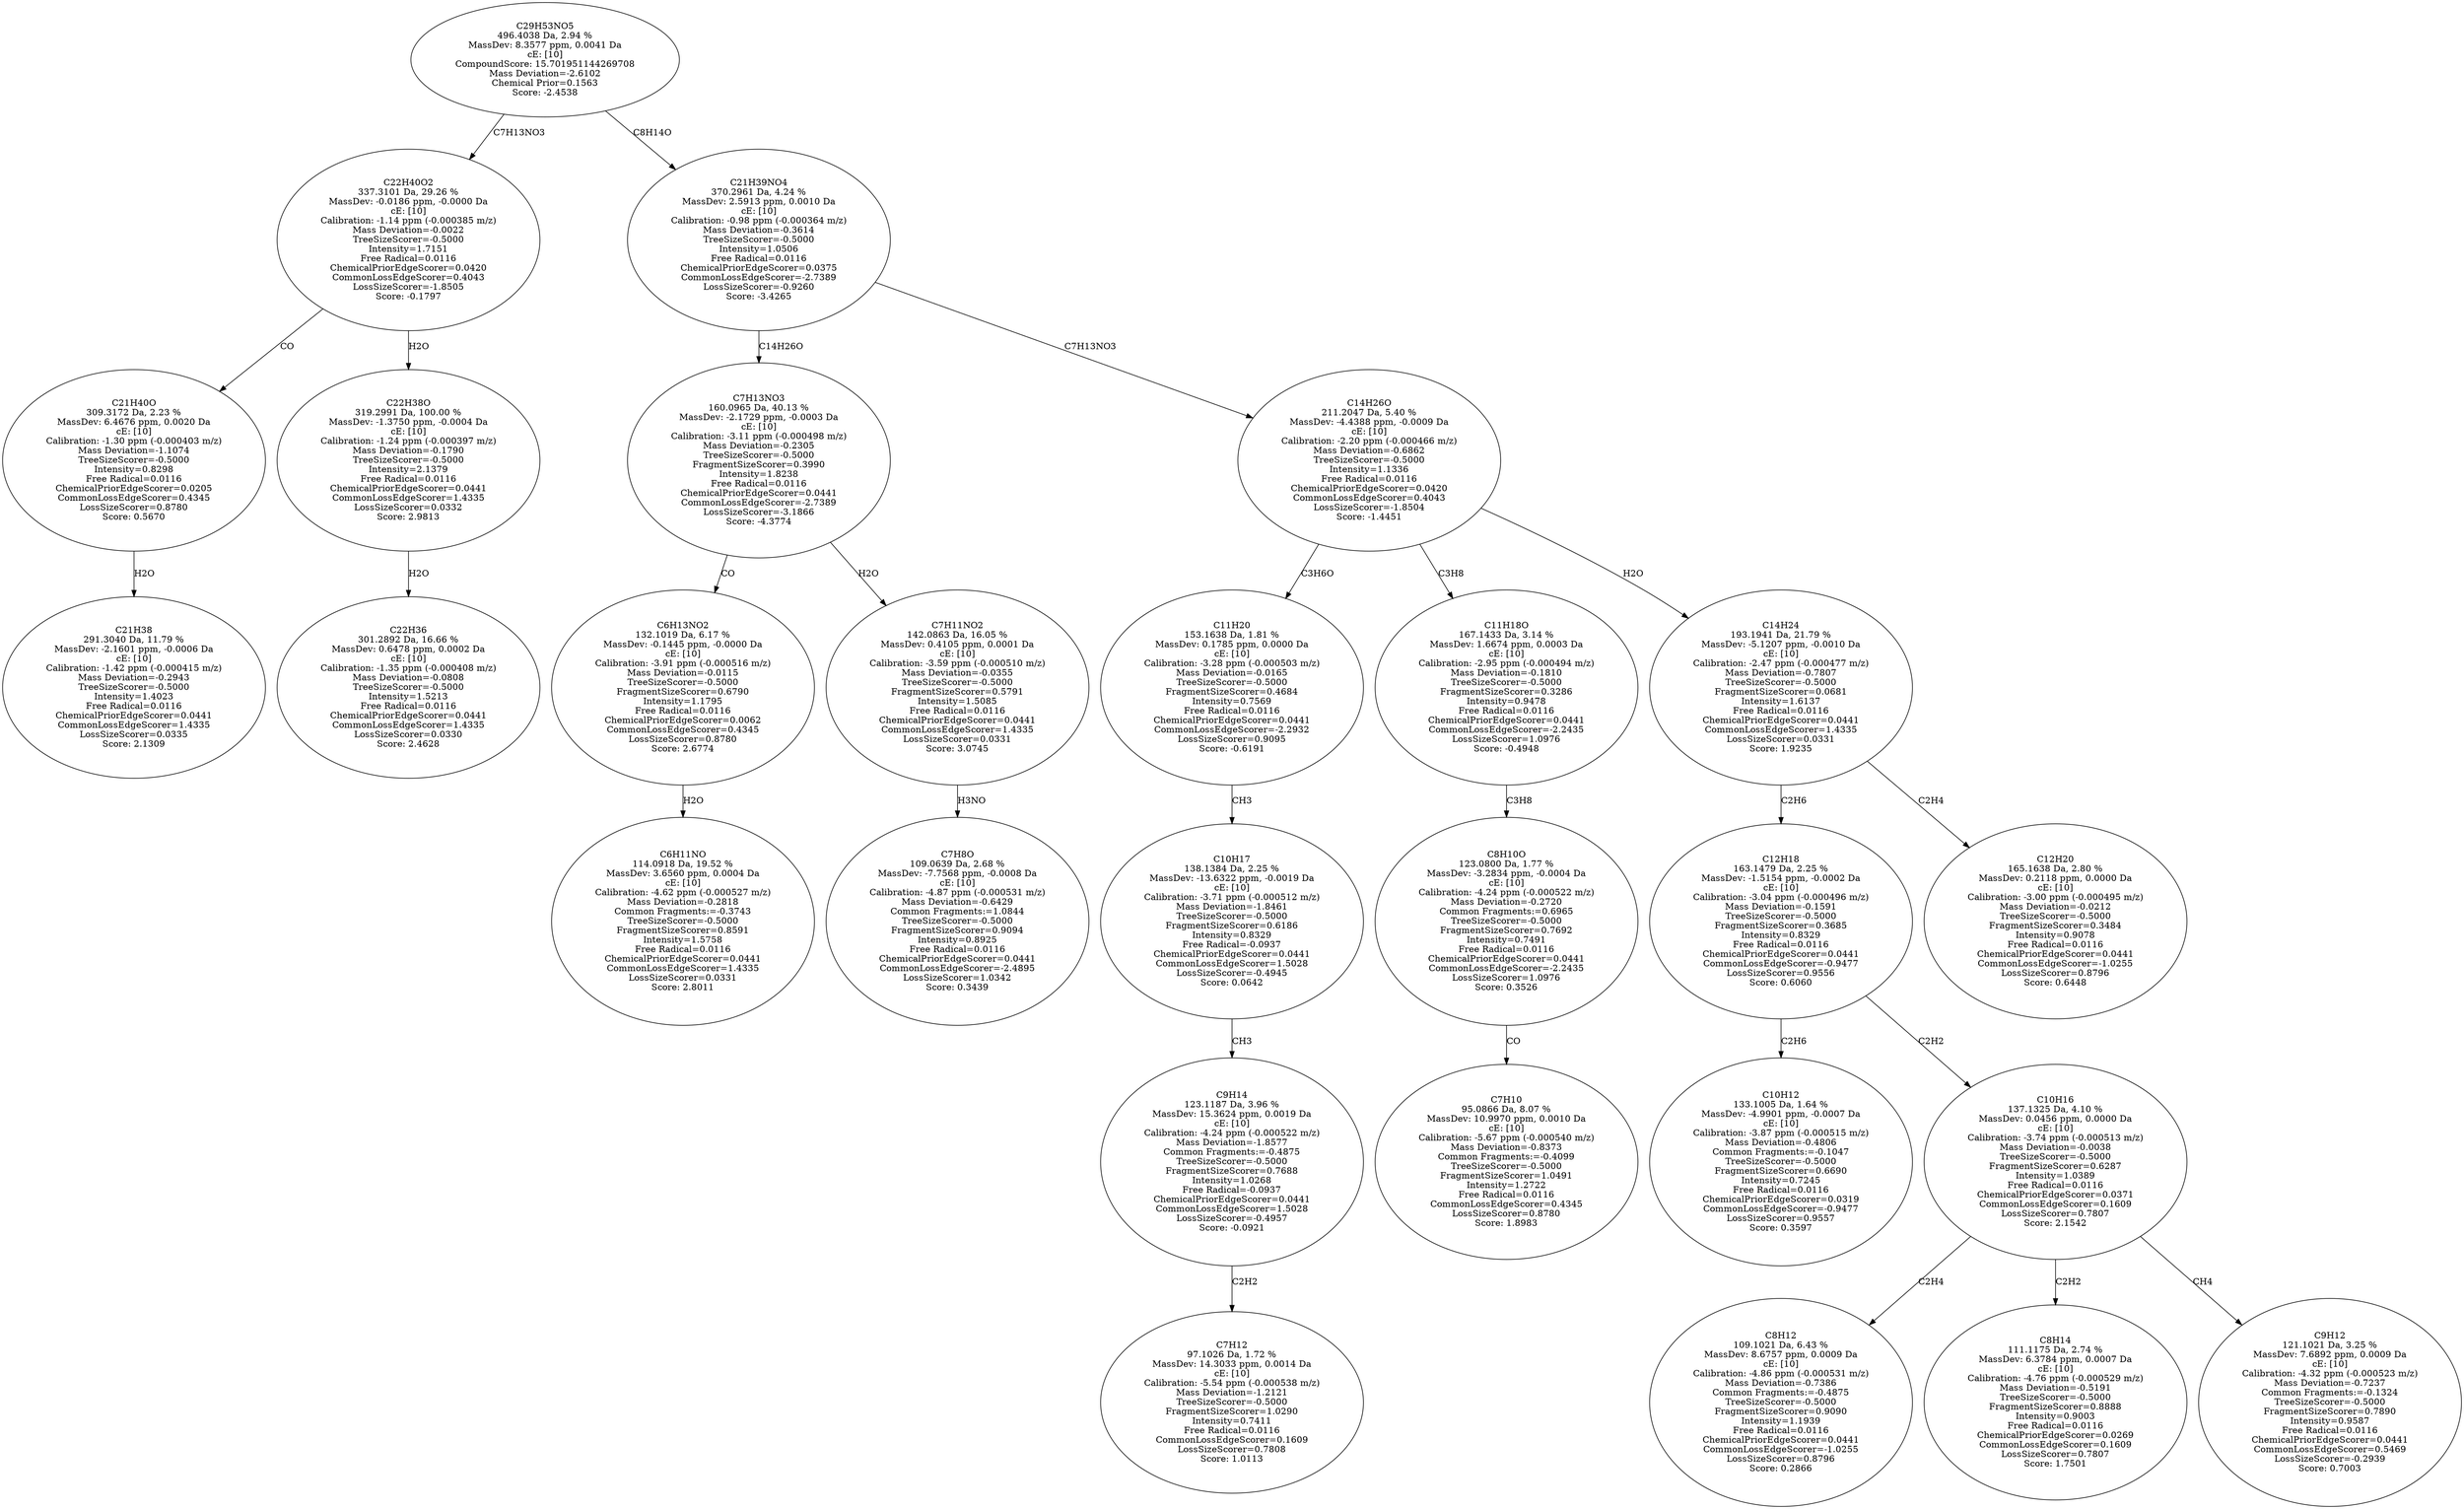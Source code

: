 strict digraph {
v1 [label="C21H38\n291.3040 Da, 11.79 %\nMassDev: -2.1601 ppm, -0.0006 Da\ncE: [10]\nCalibration: -1.42 ppm (-0.000415 m/z)\nMass Deviation=-0.2943\nTreeSizeScorer=-0.5000\nIntensity=1.4023\nFree Radical=0.0116\nChemicalPriorEdgeScorer=0.0441\nCommonLossEdgeScorer=1.4335\nLossSizeScorer=0.0335\nScore: 2.1309"];
v2 [label="C21H40O\n309.3172 Da, 2.23 %\nMassDev: 6.4676 ppm, 0.0020 Da\ncE: [10]\nCalibration: -1.30 ppm (-0.000403 m/z)\nMass Deviation=-1.1074\nTreeSizeScorer=-0.5000\nIntensity=0.8298\nFree Radical=0.0116\nChemicalPriorEdgeScorer=0.0205\nCommonLossEdgeScorer=0.4345\nLossSizeScorer=0.8780\nScore: 0.5670"];
v3 [label="C22H36\n301.2892 Da, 16.66 %\nMassDev: 0.6478 ppm, 0.0002 Da\ncE: [10]\nCalibration: -1.35 ppm (-0.000408 m/z)\nMass Deviation=-0.0808\nTreeSizeScorer=-0.5000\nIntensity=1.5213\nFree Radical=0.0116\nChemicalPriorEdgeScorer=0.0441\nCommonLossEdgeScorer=1.4335\nLossSizeScorer=0.0330\nScore: 2.4628"];
v4 [label="C22H38O\n319.2991 Da, 100.00 %\nMassDev: -1.3750 ppm, -0.0004 Da\ncE: [10]\nCalibration: -1.24 ppm (-0.000397 m/z)\nMass Deviation=-0.1790\nTreeSizeScorer=-0.5000\nIntensity=2.1379\nFree Radical=0.0116\nChemicalPriorEdgeScorer=0.0441\nCommonLossEdgeScorer=1.4335\nLossSizeScorer=0.0332\nScore: 2.9813"];
v5 [label="C22H40O2\n337.3101 Da, 29.26 %\nMassDev: -0.0186 ppm, -0.0000 Da\ncE: [10]\nCalibration: -1.14 ppm (-0.000385 m/z)\nMass Deviation=-0.0022\nTreeSizeScorer=-0.5000\nIntensity=1.7151\nFree Radical=0.0116\nChemicalPriorEdgeScorer=0.0420\nCommonLossEdgeScorer=0.4043\nLossSizeScorer=-1.8505\nScore: -0.1797"];
v6 [label="C6H11NO\n114.0918 Da, 19.52 %\nMassDev: 3.6560 ppm, 0.0004 Da\ncE: [10]\nCalibration: -4.62 ppm (-0.000527 m/z)\nMass Deviation=-0.2818\nCommon Fragments:=-0.3743\nTreeSizeScorer=-0.5000\nFragmentSizeScorer=0.8591\nIntensity=1.5758\nFree Radical=0.0116\nChemicalPriorEdgeScorer=0.0441\nCommonLossEdgeScorer=1.4335\nLossSizeScorer=0.0331\nScore: 2.8011"];
v7 [label="C6H13NO2\n132.1019 Da, 6.17 %\nMassDev: -0.1445 ppm, -0.0000 Da\ncE: [10]\nCalibration: -3.91 ppm (-0.000516 m/z)\nMass Deviation=-0.0115\nTreeSizeScorer=-0.5000\nFragmentSizeScorer=0.6790\nIntensity=1.1795\nFree Radical=0.0116\nChemicalPriorEdgeScorer=0.0062\nCommonLossEdgeScorer=0.4345\nLossSizeScorer=0.8780\nScore: 2.6774"];
v8 [label="C7H8O\n109.0639 Da, 2.68 %\nMassDev: -7.7568 ppm, -0.0008 Da\ncE: [10]\nCalibration: -4.87 ppm (-0.000531 m/z)\nMass Deviation=-0.6429\nCommon Fragments:=1.0844\nTreeSizeScorer=-0.5000\nFragmentSizeScorer=0.9094\nIntensity=0.8925\nFree Radical=0.0116\nChemicalPriorEdgeScorer=0.0441\nCommonLossEdgeScorer=-2.4895\nLossSizeScorer=1.0342\nScore: 0.3439"];
v9 [label="C7H11NO2\n142.0863 Da, 16.05 %\nMassDev: 0.4105 ppm, 0.0001 Da\ncE: [10]\nCalibration: -3.59 ppm (-0.000510 m/z)\nMass Deviation=-0.0355\nTreeSizeScorer=-0.5000\nFragmentSizeScorer=0.5791\nIntensity=1.5085\nFree Radical=0.0116\nChemicalPriorEdgeScorer=0.0441\nCommonLossEdgeScorer=1.4335\nLossSizeScorer=0.0331\nScore: 3.0745"];
v10 [label="C7H13NO3\n160.0965 Da, 40.13 %\nMassDev: -2.1729 ppm, -0.0003 Da\ncE: [10]\nCalibration: -3.11 ppm (-0.000498 m/z)\nMass Deviation=-0.2305\nTreeSizeScorer=-0.5000\nFragmentSizeScorer=0.3990\nIntensity=1.8238\nFree Radical=0.0116\nChemicalPriorEdgeScorer=0.0441\nCommonLossEdgeScorer=-2.7389\nLossSizeScorer=-3.1866\nScore: -4.3774"];
v11 [label="C7H12\n97.1026 Da, 1.72 %\nMassDev: 14.3033 ppm, 0.0014 Da\ncE: [10]\nCalibration: -5.54 ppm (-0.000538 m/z)\nMass Deviation=-1.2121\nTreeSizeScorer=-0.5000\nFragmentSizeScorer=1.0290\nIntensity=0.7411\nFree Radical=0.0116\nCommonLossEdgeScorer=0.1609\nLossSizeScorer=0.7808\nScore: 1.0113"];
v12 [label="C9H14\n123.1187 Da, 3.96 %\nMassDev: 15.3624 ppm, 0.0019 Da\ncE: [10]\nCalibration: -4.24 ppm (-0.000522 m/z)\nMass Deviation=-1.8577\nCommon Fragments:=-0.4875\nTreeSizeScorer=-0.5000\nFragmentSizeScorer=0.7688\nIntensity=1.0268\nFree Radical=-0.0937\nChemicalPriorEdgeScorer=0.0441\nCommonLossEdgeScorer=1.5028\nLossSizeScorer=-0.4957\nScore: -0.0921"];
v13 [label="C10H17\n138.1384 Da, 2.25 %\nMassDev: -13.6322 ppm, -0.0019 Da\ncE: [10]\nCalibration: -3.71 ppm (-0.000512 m/z)\nMass Deviation=-1.8461\nTreeSizeScorer=-0.5000\nFragmentSizeScorer=0.6186\nIntensity=0.8329\nFree Radical=-0.0937\nChemicalPriorEdgeScorer=0.0441\nCommonLossEdgeScorer=1.5028\nLossSizeScorer=-0.4945\nScore: 0.0642"];
v14 [label="C11H20\n153.1638 Da, 1.81 %\nMassDev: 0.1785 ppm, 0.0000 Da\ncE: [10]\nCalibration: -3.28 ppm (-0.000503 m/z)\nMass Deviation=-0.0165\nTreeSizeScorer=-0.5000\nFragmentSizeScorer=0.4684\nIntensity=0.7569\nFree Radical=0.0116\nChemicalPriorEdgeScorer=0.0441\nCommonLossEdgeScorer=-2.2932\nLossSizeScorer=0.9095\nScore: -0.6191"];
v15 [label="C7H10\n95.0866 Da, 8.07 %\nMassDev: 10.9970 ppm, 0.0010 Da\ncE: [10]\nCalibration: -5.67 ppm (-0.000540 m/z)\nMass Deviation=-0.8373\nCommon Fragments:=-0.4099\nTreeSizeScorer=-0.5000\nFragmentSizeScorer=1.0491\nIntensity=1.2722\nFree Radical=0.0116\nCommonLossEdgeScorer=0.4345\nLossSizeScorer=0.8780\nScore: 1.8983"];
v16 [label="C8H10O\n123.0800 Da, 1.77 %\nMassDev: -3.2834 ppm, -0.0004 Da\ncE: [10]\nCalibration: -4.24 ppm (-0.000522 m/z)\nMass Deviation=-0.2720\nCommon Fragments:=0.6965\nTreeSizeScorer=-0.5000\nFragmentSizeScorer=0.7692\nIntensity=0.7491\nFree Radical=0.0116\nChemicalPriorEdgeScorer=0.0441\nCommonLossEdgeScorer=-2.2435\nLossSizeScorer=1.0976\nScore: 0.3526"];
v17 [label="C11H18O\n167.1433 Da, 3.14 %\nMassDev: 1.6674 ppm, 0.0003 Da\ncE: [10]\nCalibration: -2.95 ppm (-0.000494 m/z)\nMass Deviation=-0.1810\nTreeSizeScorer=-0.5000\nFragmentSizeScorer=0.3286\nIntensity=0.9478\nFree Radical=0.0116\nChemicalPriorEdgeScorer=0.0441\nCommonLossEdgeScorer=-2.2435\nLossSizeScorer=1.0976\nScore: -0.4948"];
v18 [label="C10H12\n133.1005 Da, 1.64 %\nMassDev: -4.9901 ppm, -0.0007 Da\ncE: [10]\nCalibration: -3.87 ppm (-0.000515 m/z)\nMass Deviation=-0.4806\nCommon Fragments:=-0.1047\nTreeSizeScorer=-0.5000\nFragmentSizeScorer=0.6690\nIntensity=0.7245\nFree Radical=0.0116\nChemicalPriorEdgeScorer=0.0319\nCommonLossEdgeScorer=-0.9477\nLossSizeScorer=0.9557\nScore: 0.3597"];
v19 [label="C8H12\n109.1021 Da, 6.43 %\nMassDev: 8.6757 ppm, 0.0009 Da\ncE: [10]\nCalibration: -4.86 ppm (-0.000531 m/z)\nMass Deviation=-0.7386\nCommon Fragments:=-0.4875\nTreeSizeScorer=-0.5000\nFragmentSizeScorer=0.9090\nIntensity=1.1939\nFree Radical=0.0116\nChemicalPriorEdgeScorer=0.0441\nCommonLossEdgeScorer=-1.0255\nLossSizeScorer=0.8796\nScore: 0.2866"];
v20 [label="C8H14\n111.1175 Da, 2.74 %\nMassDev: 6.3784 ppm, 0.0007 Da\ncE: [10]\nCalibration: -4.76 ppm (-0.000529 m/z)\nMass Deviation=-0.5191\nTreeSizeScorer=-0.5000\nFragmentSizeScorer=0.8888\nIntensity=0.9003\nFree Radical=0.0116\nChemicalPriorEdgeScorer=0.0269\nCommonLossEdgeScorer=0.1609\nLossSizeScorer=0.7807\nScore: 1.7501"];
v21 [label="C9H12\n121.1021 Da, 3.25 %\nMassDev: 7.6892 ppm, 0.0009 Da\ncE: [10]\nCalibration: -4.32 ppm (-0.000523 m/z)\nMass Deviation=-0.7237\nCommon Fragments:=-0.1324\nTreeSizeScorer=-0.5000\nFragmentSizeScorer=0.7890\nIntensity=0.9587\nFree Radical=0.0116\nChemicalPriorEdgeScorer=0.0441\nCommonLossEdgeScorer=0.5469\nLossSizeScorer=-0.2939\nScore: 0.7003"];
v22 [label="C10H16\n137.1325 Da, 4.10 %\nMassDev: 0.0456 ppm, 0.0000 Da\ncE: [10]\nCalibration: -3.74 ppm (-0.000513 m/z)\nMass Deviation=-0.0038\nTreeSizeScorer=-0.5000\nFragmentSizeScorer=0.6287\nIntensity=1.0389\nFree Radical=0.0116\nChemicalPriorEdgeScorer=0.0371\nCommonLossEdgeScorer=0.1609\nLossSizeScorer=0.7807\nScore: 2.1542"];
v23 [label="C12H18\n163.1479 Da, 2.25 %\nMassDev: -1.5154 ppm, -0.0002 Da\ncE: [10]\nCalibration: -3.04 ppm (-0.000496 m/z)\nMass Deviation=-0.1591\nTreeSizeScorer=-0.5000\nFragmentSizeScorer=0.3685\nIntensity=0.8329\nFree Radical=0.0116\nChemicalPriorEdgeScorer=0.0441\nCommonLossEdgeScorer=-0.9477\nLossSizeScorer=0.9556\nScore: 0.6060"];
v24 [label="C12H20\n165.1638 Da, 2.80 %\nMassDev: 0.2118 ppm, 0.0000 Da\ncE: [10]\nCalibration: -3.00 ppm (-0.000495 m/z)\nMass Deviation=-0.0212\nTreeSizeScorer=-0.5000\nFragmentSizeScorer=0.3484\nIntensity=0.9078\nFree Radical=0.0116\nChemicalPriorEdgeScorer=0.0441\nCommonLossEdgeScorer=-1.0255\nLossSizeScorer=0.8796\nScore: 0.6448"];
v25 [label="C14H24\n193.1941 Da, 21.79 %\nMassDev: -5.1207 ppm, -0.0010 Da\ncE: [10]\nCalibration: -2.47 ppm (-0.000477 m/z)\nMass Deviation=-0.7807\nTreeSizeScorer=-0.5000\nFragmentSizeScorer=0.0681\nIntensity=1.6137\nFree Radical=0.0116\nChemicalPriorEdgeScorer=0.0441\nCommonLossEdgeScorer=1.4335\nLossSizeScorer=0.0331\nScore: 1.9235"];
v26 [label="C14H26O\n211.2047 Da, 5.40 %\nMassDev: -4.4388 ppm, -0.0009 Da\ncE: [10]\nCalibration: -2.20 ppm (-0.000466 m/z)\nMass Deviation=-0.6862\nTreeSizeScorer=-0.5000\nIntensity=1.1336\nFree Radical=0.0116\nChemicalPriorEdgeScorer=0.0420\nCommonLossEdgeScorer=0.4043\nLossSizeScorer=-1.8504\nScore: -1.4451"];
v27 [label="C21H39NO4\n370.2961 Da, 4.24 %\nMassDev: 2.5913 ppm, 0.0010 Da\ncE: [10]\nCalibration: -0.98 ppm (-0.000364 m/z)\nMass Deviation=-0.3614\nTreeSizeScorer=-0.5000\nIntensity=1.0506\nFree Radical=0.0116\nChemicalPriorEdgeScorer=0.0375\nCommonLossEdgeScorer=-2.7389\nLossSizeScorer=-0.9260\nScore: -3.4265"];
v28 [label="C29H53NO5\n496.4038 Da, 2.94 %\nMassDev: 8.3577 ppm, 0.0041 Da\ncE: [10]\nCompoundScore: 15.701951144269708\nMass Deviation=-2.6102\nChemical Prior=0.1563\nScore: -2.4538"];
v2 -> v1 [label="H2O"];
v5 -> v2 [label="CO"];
v4 -> v3 [label="H2O"];
v5 -> v4 [label="H2O"];
v28 -> v5 [label="C7H13NO3"];
v7 -> v6 [label="H2O"];
v10 -> v7 [label="CO"];
v9 -> v8 [label="H3NO"];
v10 -> v9 [label="H2O"];
v27 -> v10 [label="C14H26O"];
v12 -> v11 [label="C2H2"];
v13 -> v12 [label="CH3"];
v14 -> v13 [label="CH3"];
v26 -> v14 [label="C3H6O"];
v16 -> v15 [label="CO"];
v17 -> v16 [label="C3H8"];
v26 -> v17 [label="C3H8"];
v23 -> v18 [label="C2H6"];
v22 -> v19 [label="C2H4"];
v22 -> v20 [label="C2H2"];
v22 -> v21 [label="CH4"];
v23 -> v22 [label="C2H2"];
v25 -> v23 [label="C2H6"];
v25 -> v24 [label="C2H4"];
v26 -> v25 [label="H2O"];
v27 -> v26 [label="C7H13NO3"];
v28 -> v27 [label="C8H14O"];
}